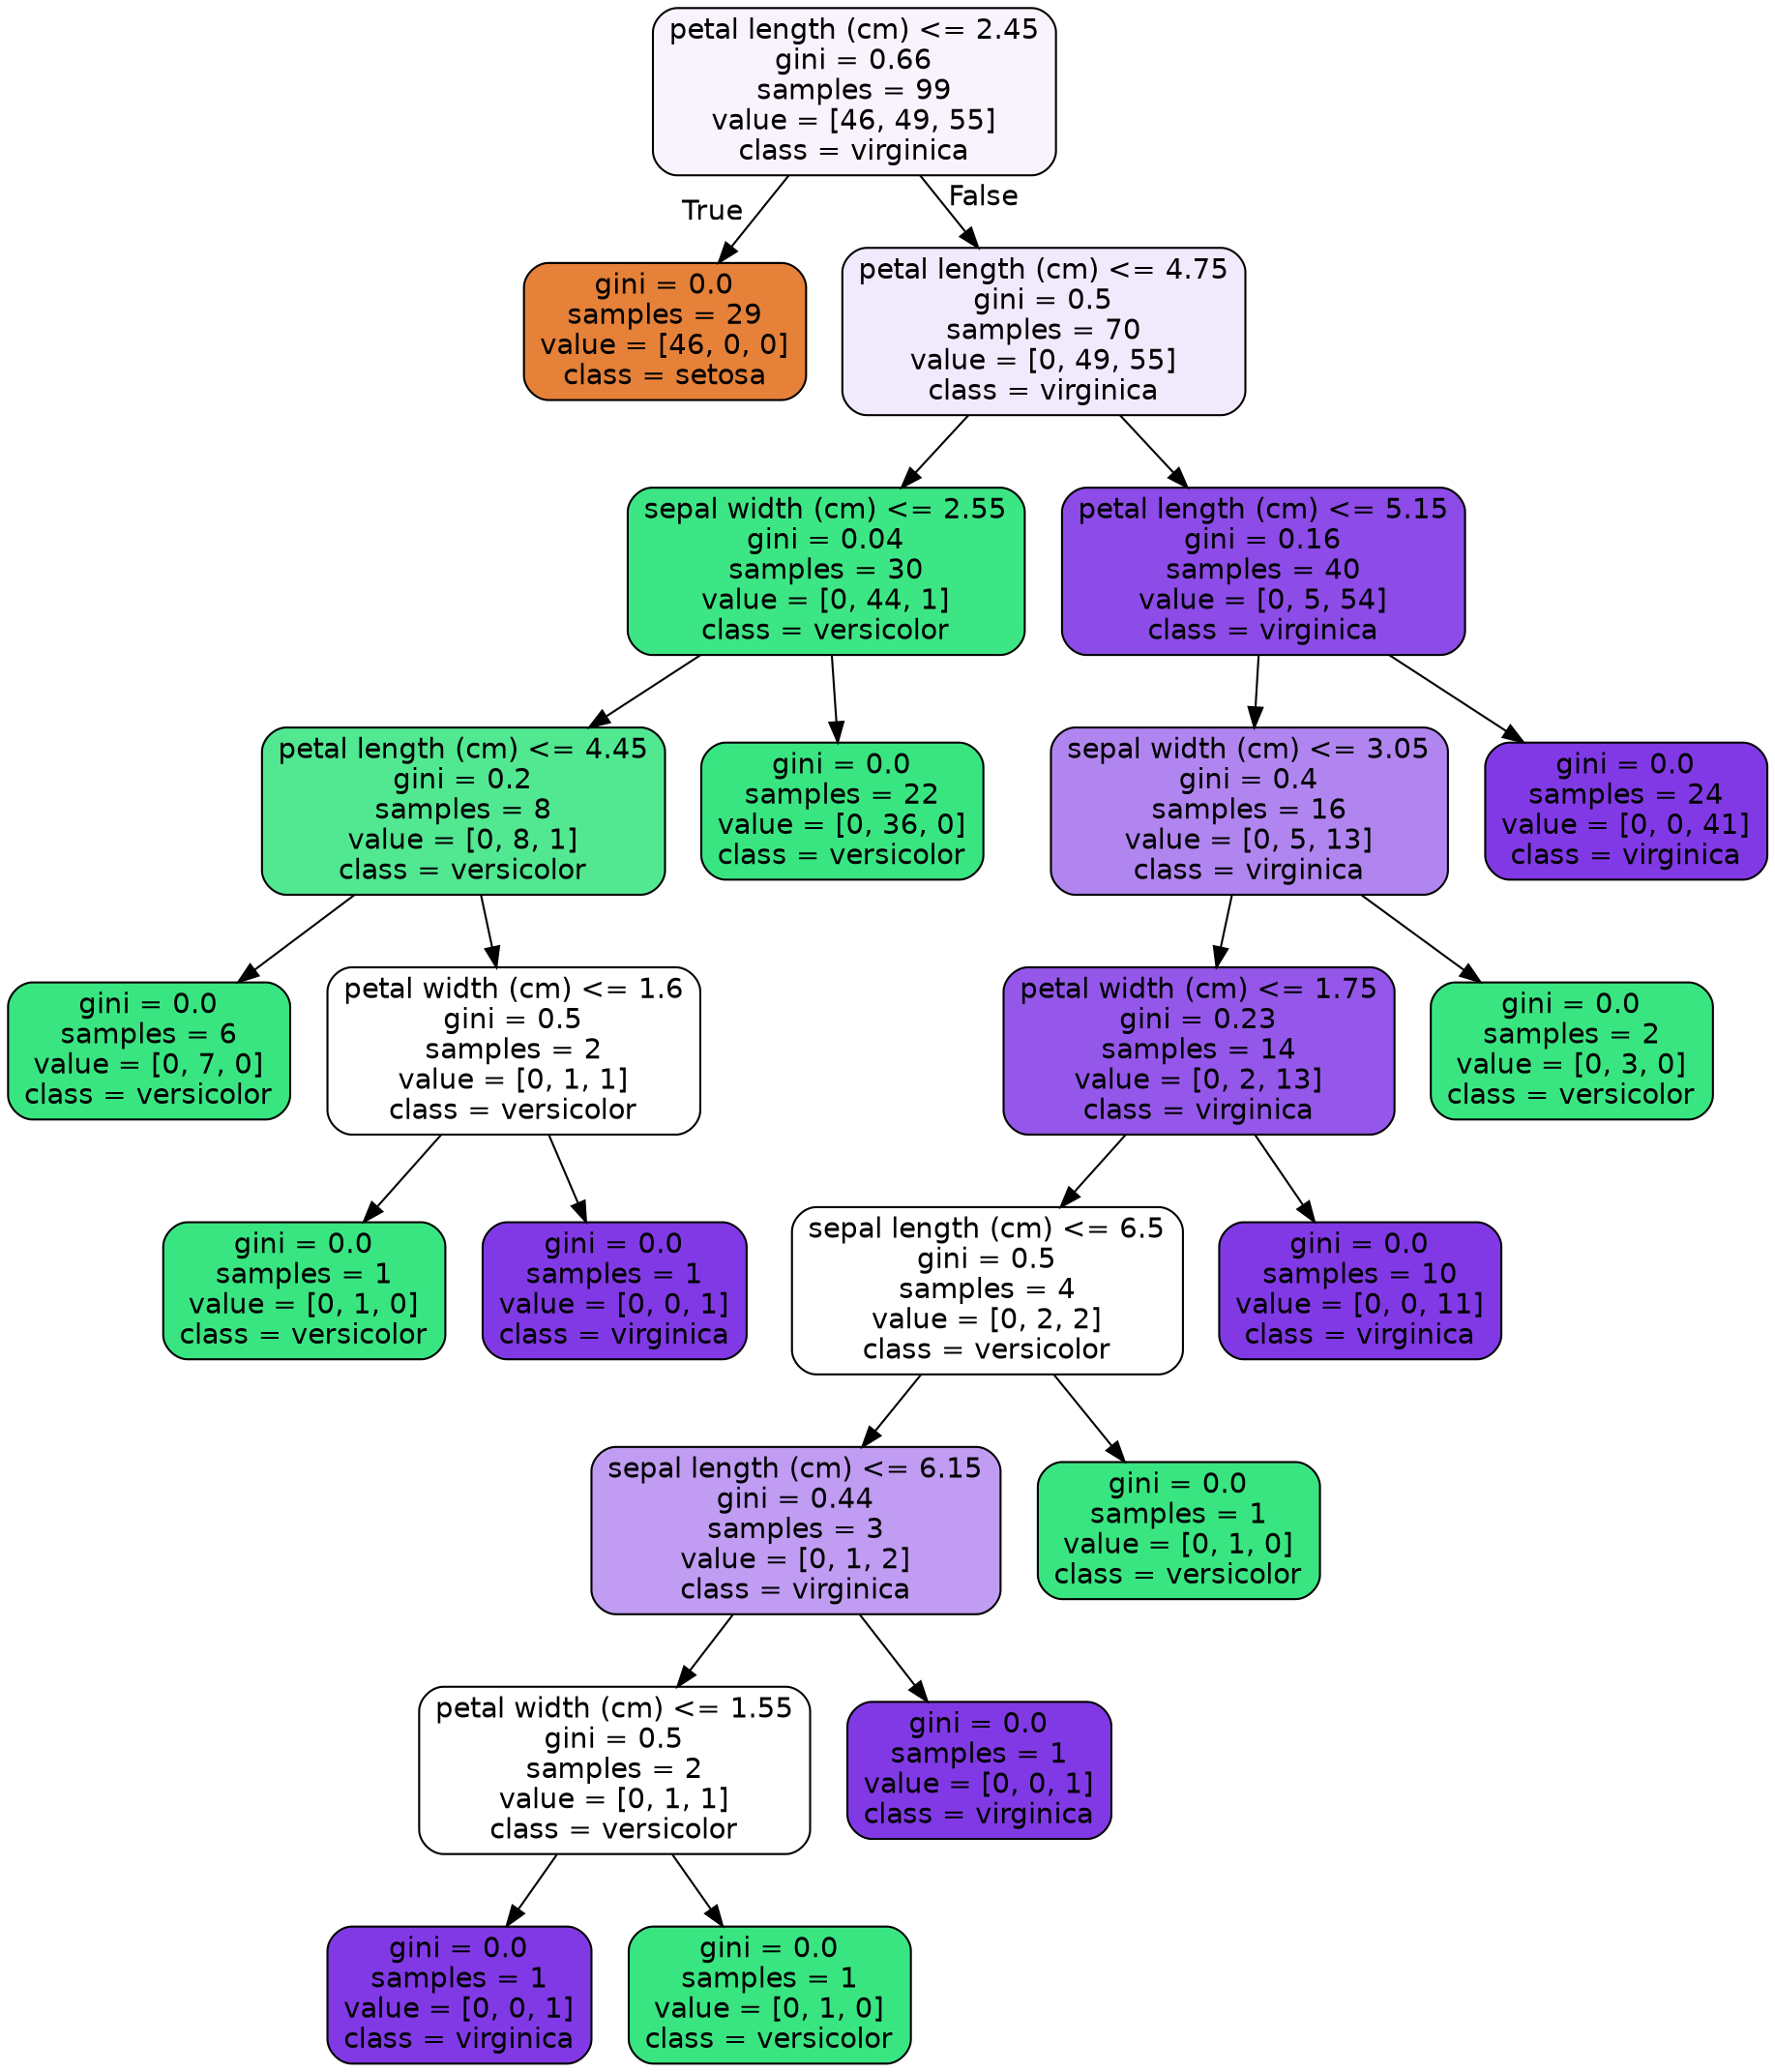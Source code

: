 digraph Tree {
node [shape=box, style="filled, rounded", color="black", fontname=helvetica] ;
edge [fontname=helvetica] ;
0 [label="petal length (cm) <= 2.45\ngini = 0.66\nsamples = 99\nvalue = [46, 49, 55]\nclass = virginica", fillcolor="#f8f3fd"] ;
1 [label="gini = 0.0\nsamples = 29\nvalue = [46, 0, 0]\nclass = setosa", fillcolor="#e58139"] ;
0 -> 1 [labeldistance=2.5, labelangle=45, headlabel="True"] ;
2 [label="petal length (cm) <= 4.75\ngini = 0.5\nsamples = 70\nvalue = [0, 49, 55]\nclass = virginica", fillcolor="#f1e9fc"] ;
0 -> 2 [labeldistance=2.5, labelangle=-45, headlabel="False"] ;
3 [label="sepal width (cm) <= 2.55\ngini = 0.04\nsamples = 30\nvalue = [0, 44, 1]\nclass = versicolor", fillcolor="#3de684"] ;
2 -> 3 ;
4 [label="petal length (cm) <= 4.45\ngini = 0.2\nsamples = 8\nvalue = [0, 8, 1]\nclass = versicolor", fillcolor="#52e891"] ;
3 -> 4 ;
5 [label="gini = 0.0\nsamples = 6\nvalue = [0, 7, 0]\nclass = versicolor", fillcolor="#39e581"] ;
4 -> 5 ;
6 [label="petal width (cm) <= 1.6\ngini = 0.5\nsamples = 2\nvalue = [0, 1, 1]\nclass = versicolor", fillcolor="#ffffff"] ;
4 -> 6 ;
7 [label="gini = 0.0\nsamples = 1\nvalue = [0, 1, 0]\nclass = versicolor", fillcolor="#39e581"] ;
6 -> 7 ;
8 [label="gini = 0.0\nsamples = 1\nvalue = [0, 0, 1]\nclass = virginica", fillcolor="#8139e5"] ;
6 -> 8 ;
9 [label="gini = 0.0\nsamples = 22\nvalue = [0, 36, 0]\nclass = versicolor", fillcolor="#39e581"] ;
3 -> 9 ;
10 [label="petal length (cm) <= 5.15\ngini = 0.16\nsamples = 40\nvalue = [0, 5, 54]\nclass = virginica", fillcolor="#8d4be7"] ;
2 -> 10 ;
11 [label="sepal width (cm) <= 3.05\ngini = 0.4\nsamples = 16\nvalue = [0, 5, 13]\nclass = virginica", fillcolor="#b185ef"] ;
10 -> 11 ;
12 [label="petal width (cm) <= 1.75\ngini = 0.23\nsamples = 14\nvalue = [0, 2, 13]\nclass = virginica", fillcolor="#9457e9"] ;
11 -> 12 ;
13 [label="sepal length (cm) <= 6.5\ngini = 0.5\nsamples = 4\nvalue = [0, 2, 2]\nclass = versicolor", fillcolor="#ffffff"] ;
12 -> 13 ;
14 [label="sepal length (cm) <= 6.15\ngini = 0.44\nsamples = 3\nvalue = [0, 1, 2]\nclass = virginica", fillcolor="#c09cf2"] ;
13 -> 14 ;
15 [label="petal width (cm) <= 1.55\ngini = 0.5\nsamples = 2\nvalue = [0, 1, 1]\nclass = versicolor", fillcolor="#ffffff"] ;
14 -> 15 ;
16 [label="gini = 0.0\nsamples = 1\nvalue = [0, 0, 1]\nclass = virginica", fillcolor="#8139e5"] ;
15 -> 16 ;
17 [label="gini = 0.0\nsamples = 1\nvalue = [0, 1, 0]\nclass = versicolor", fillcolor="#39e581"] ;
15 -> 17 ;
18 [label="gini = 0.0\nsamples = 1\nvalue = [0, 0, 1]\nclass = virginica", fillcolor="#8139e5"] ;
14 -> 18 ;
19 [label="gini = 0.0\nsamples = 1\nvalue = [0, 1, 0]\nclass = versicolor", fillcolor="#39e581"] ;
13 -> 19 ;
20 [label="gini = 0.0\nsamples = 10\nvalue = [0, 0, 11]\nclass = virginica", fillcolor="#8139e5"] ;
12 -> 20 ;
21 [label="gini = 0.0\nsamples = 2\nvalue = [0, 3, 0]\nclass = versicolor", fillcolor="#39e581"] ;
11 -> 21 ;
22 [label="gini = 0.0\nsamples = 24\nvalue = [0, 0, 41]\nclass = virginica", fillcolor="#8139e5"] ;
10 -> 22 ;
}